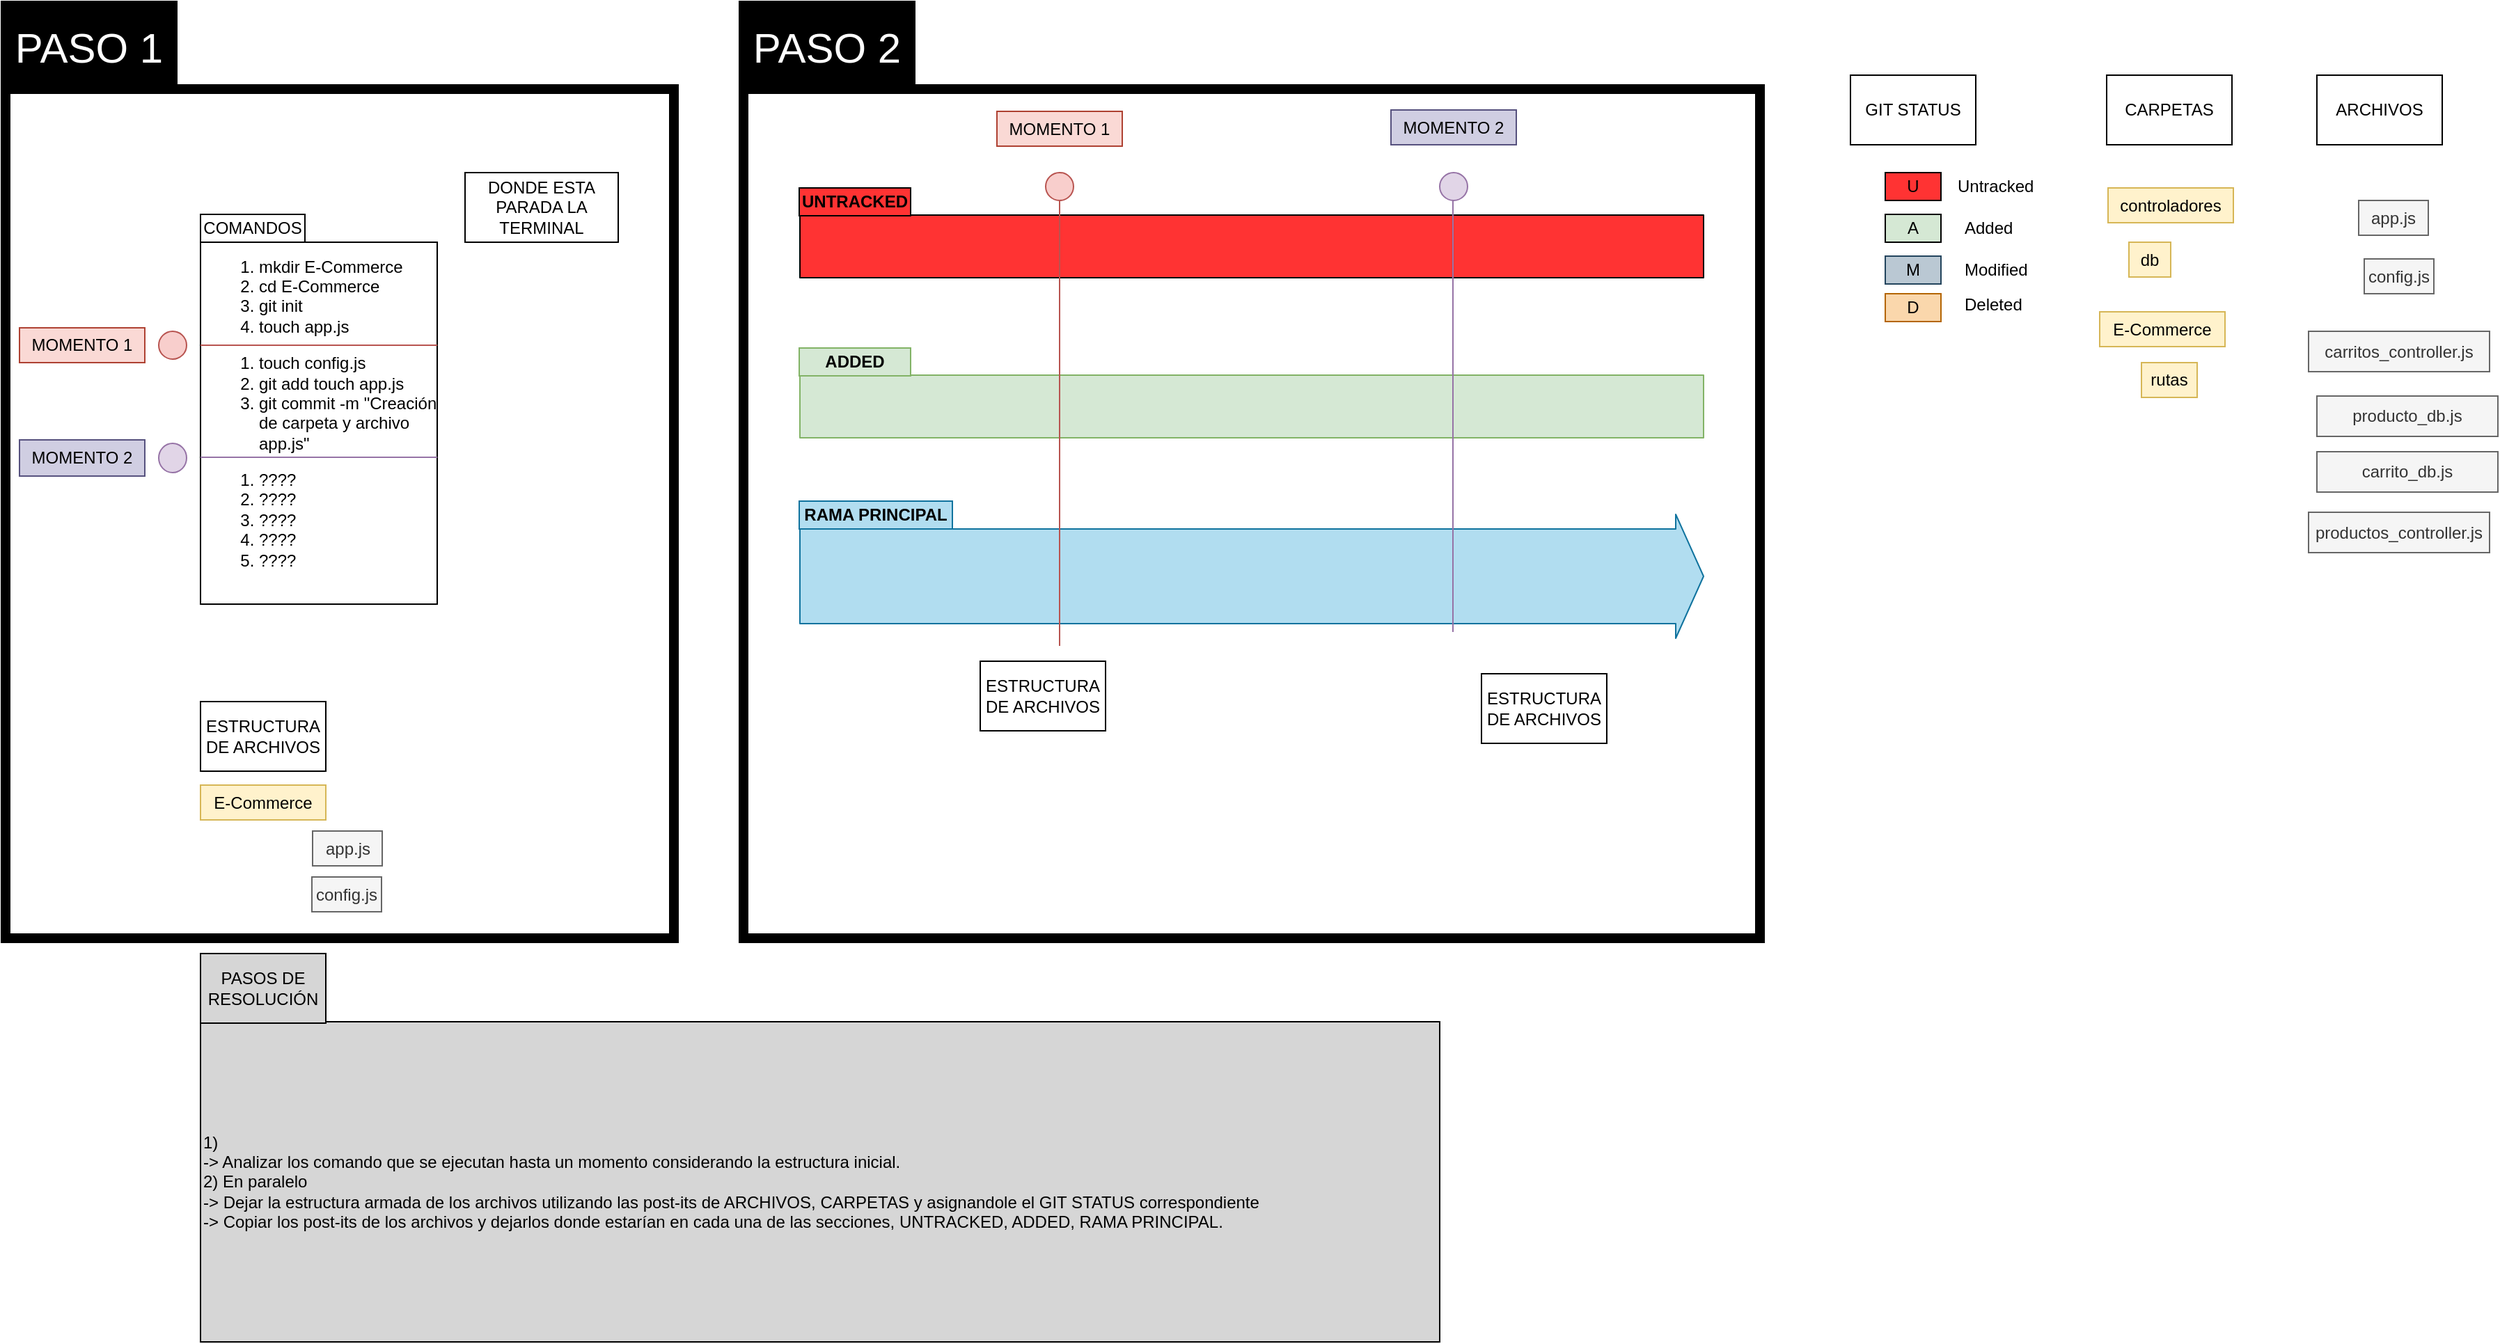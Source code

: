 <mxfile version="14.9.7" type="google"><diagram id="Q1jgo-IBdpxEwX5f6DpW" name="Page-1"><mxGraphModel dx="2249" dy="3132" grid="1" gridSize="6" guides="1" tooltips="1" connect="1" arrows="1" fold="1" page="1" pageScale="1" pageWidth="827" pageHeight="1169" math="0" shadow="0"><root><mxCell id="0"/><mxCell id="1" parent="0"/><mxCell id="vh-Ll1Hj9v5p91iWlul9-12" value="" style="shape=flexArrow;endArrow=none;html=1;width=45;endSize=6.33;fillColor=#FF3333;endFill=0;" parent="1" edge="1"><mxGeometry width="50" height="50" relative="1" as="geometry"><mxPoint x="350" y="-1757" as="sourcePoint"/><mxPoint x="1000" y="-1757" as="targetPoint"/></mxGeometry></mxCell><mxCell id="vh-Ll1Hj9v5p91iWlul9-13" value="" style="shape=flexArrow;endArrow=none;html=1;width=45;endSize=6.33;fillColor=#d5e8d4;strokeColor=#82b366;endFill=0;" parent="1" edge="1"><mxGeometry width="50" height="50" relative="1" as="geometry"><mxPoint x="350" y="-1642" as="sourcePoint"/><mxPoint x="1000" y="-1642" as="targetPoint"/></mxGeometry></mxCell><mxCell id="vh-Ll1Hj9v5p91iWlul9-14" value="UNTRACKED" style="rounded=0;whiteSpace=wrap;html=1;fillColor=#FF3333;fontStyle=1" parent="1" vertex="1"><mxGeometry x="350" y="-1799" width="80" height="20" as="geometry"/></mxCell><mxCell id="vh-Ll1Hj9v5p91iWlul9-15" value="ADDED" style="rounded=0;whiteSpace=wrap;html=1;fillColor=#d5e8d4;strokeColor=#82b366;fontStyle=1" parent="1" vertex="1"><mxGeometry x="350" y="-1684" width="80" height="20" as="geometry"/></mxCell><mxCell id="nZQGEebqtkos3sUcWNV2-211" value="" style="rounded=0;whiteSpace=wrap;html=1;fontColor=#FFFFFF;align=left;fillColor=none;strokeWidth=7;" parent="1" vertex="1"><mxGeometry x="310" y="-1870" width="730" height="610" as="geometry"/></mxCell><mxCell id="nZQGEebqtkos3sUcWNV2-149" value="&lt;ol&gt;&lt;li&gt;mkdir E-Commerce&lt;/li&gt;&lt;li&gt;cd E-Commerce&lt;/li&gt;&lt;li&gt;git init&lt;/li&gt;&lt;li&gt;touch app.js&lt;/li&gt;&lt;/ol&gt;&lt;ol&gt;&lt;li&gt;touch config.js&lt;/li&gt;&lt;li&gt;git add touch app.js&lt;/li&gt;&lt;li&gt;git commit -m &quot;Creación de carpeta y archivo app.js&quot;&lt;/li&gt;&lt;/ol&gt;&lt;ol&gt;&lt;li&gt;????&lt;/li&gt;&lt;li&gt;????&lt;/li&gt;&lt;li&gt;????&lt;/li&gt;&lt;li&gt;????&lt;/li&gt;&lt;li&gt;????&lt;br&gt;&lt;br&gt;&lt;/li&gt;&lt;/ol&gt;" style="rounded=0;whiteSpace=wrap;html=1;align=left;" parent="1" vertex="1"><mxGeometry x="-80" y="-1760" width="170" height="260" as="geometry"/></mxCell><mxCell id="nZQGEebqtkos3sUcWNV2-150" value="COMANDOS" style="rounded=0;whiteSpace=wrap;html=1;" parent="1" vertex="1"><mxGeometry x="-80" y="-1780" width="75" height="20" as="geometry"/></mxCell><mxCell id="nZQGEebqtkos3sUcWNV2-151" value="&lt;span&gt;ESTRUCTURA&lt;/span&gt;&lt;br&gt;&lt;span&gt;DE ARCHIVOS&lt;/span&gt;" style="rounded=0;whiteSpace=wrap;html=1;" parent="1" vertex="1"><mxGeometry x="-80" y="-1430" width="90" height="50" as="geometry"/></mxCell><mxCell id="nZQGEebqtkos3sUcWNV2-152" value="" style="ellipse;whiteSpace=wrap;html=1;fillColor=#f8cecc;strokeColor=#b85450;" parent="1" vertex="1"><mxGeometry x="-110" y="-1696" width="20" height="20" as="geometry"/></mxCell><mxCell id="nZQGEebqtkos3sUcWNV2-153" value="" style="endArrow=none;html=1;entryX=1;entryY=0.25;entryDx=0;entryDy=0;exitX=0;exitY=0.25;exitDx=0;exitDy=0;fillColor=#f8cecc;strokeColor=#b85450;" parent="1" edge="1"><mxGeometry width="50" height="50" relative="1" as="geometry"><mxPoint x="-80" y="-1686" as="sourcePoint"/><mxPoint x="90" y="-1686" as="targetPoint"/></mxGeometry></mxCell><mxCell id="nZQGEebqtkos3sUcWNV2-154" value="" style="ellipse;whiteSpace=wrap;html=1;fillColor=#e1d5e7;strokeColor=#9673a6;" parent="1" vertex="1"><mxGeometry x="-110" y="-1615.5" width="20" height="21" as="geometry"/></mxCell><mxCell id="nZQGEebqtkos3sUcWNV2-155" value="" style="endArrow=none;html=1;entryX=1;entryY=0.25;entryDx=0;entryDy=0;exitX=0;exitY=0.25;exitDx=0;exitDy=0;fillColor=#e1d5e7;strokeColor=#9673a6;" parent="1" edge="1"><mxGeometry width="50" height="50" relative="1" as="geometry"><mxPoint x="-80" y="-1605.5" as="sourcePoint"/><mxPoint x="90" y="-1605.5" as="targetPoint"/></mxGeometry></mxCell><mxCell id="nZQGEebqtkos3sUcWNV2-158" value="" style="shape=flexArrow;endArrow=classic;html=1;width=68;endSize=6.33;fillColor=#b1ddf0;strokeColor=#10739e;" parent="1" edge="1"><mxGeometry width="50" height="50" relative="1" as="geometry"><mxPoint x="350" y="-1520" as="sourcePoint"/><mxPoint x="1000" y="-1520" as="targetPoint"/></mxGeometry></mxCell><mxCell id="nZQGEebqtkos3sUcWNV2-161" value="RAMA PRINCIPAL" style="rounded=0;whiteSpace=wrap;html=1;fillColor=#b1ddf0;strokeColor=#10739e;fontStyle=1" parent="1" vertex="1"><mxGeometry x="350" y="-1574" width="110" height="20" as="geometry"/></mxCell><mxCell id="nZQGEebqtkos3sUcWNV2-162" value="" style="ellipse;whiteSpace=wrap;html=1;fillColor=#f8cecc;strokeColor=#b85450;" parent="1" vertex="1"><mxGeometry x="527" y="-1810" width="20" height="20" as="geometry"/></mxCell><mxCell id="nZQGEebqtkos3sUcWNV2-163" value="" style="endArrow=none;html=1;exitX=0.5;exitY=1;exitDx=0;exitDy=0;fillColor=#f8cecc;strokeColor=#b85450;" parent="1" source="nZQGEebqtkos3sUcWNV2-162" edge="1"><mxGeometry width="50" height="50" relative="1" as="geometry"><mxPoint x="430" y="-1770.5" as="sourcePoint"/><mxPoint x="537" y="-1470" as="targetPoint"/></mxGeometry></mxCell><mxCell id="nZQGEebqtkos3sUcWNV2-164" value="&lt;span&gt;ESTRUCTURA&lt;/span&gt;&lt;br&gt;&lt;span&gt;DE ARCHIVOS&lt;/span&gt;" style="rounded=0;whiteSpace=wrap;html=1;" parent="1" vertex="1"><mxGeometry x="480" y="-1459" width="90" height="50" as="geometry"/></mxCell><mxCell id="nZQGEebqtkos3sUcWNV2-165" value="U" style="rounded=0;whiteSpace=wrap;html=1;fillColor=#FF3333;" parent="1" vertex="1"><mxGeometry x="1130" y="-1810" width="40" height="20" as="geometry"/></mxCell><mxCell id="nZQGEebqtkos3sUcWNV2-166" value="A" style="rounded=0;whiteSpace=wrap;html=1;fillColor=#D5E8D4;" parent="1" vertex="1"><mxGeometry x="1130" y="-1780" width="40" height="20" as="geometry"/></mxCell><mxCell id="nZQGEebqtkos3sUcWNV2-167" value="M" style="rounded=0;whiteSpace=wrap;html=1;fillColor=#bac8d3;strokeColor=#23445d;" parent="1" vertex="1"><mxGeometry x="1130" y="-1750" width="40" height="20" as="geometry"/></mxCell><mxCell id="nZQGEebqtkos3sUcWNV2-168" value="" style="ellipse;whiteSpace=wrap;html=1;fillColor=#e1d5e7;strokeColor=#9673a6;" parent="1" vertex="1"><mxGeometry x="810" y="-1810" width="20" height="20" as="geometry"/></mxCell><mxCell id="nZQGEebqtkos3sUcWNV2-169" value="" style="endArrow=none;html=1;exitX=0.5;exitY=1;exitDx=0;exitDy=0;fillColor=#e1d5e7;strokeColor=#9673a6;" parent="1" edge="1"><mxGeometry width="50" height="50" relative="1" as="geometry"><mxPoint x="819.5" y="-1790" as="sourcePoint"/><mxPoint x="819.5" y="-1480" as="targetPoint"/></mxGeometry></mxCell><mxCell id="nZQGEebqtkos3sUcWNV2-170" value="GIT STATUS" style="rounded=0;whiteSpace=wrap;html=1;" parent="1" vertex="1"><mxGeometry x="1105" y="-1880" width="90" height="50" as="geometry"/></mxCell><mxCell id="nZQGEebqtkos3sUcWNV2-171" value="ARCHIVOS" style="rounded=0;whiteSpace=wrap;html=1;" parent="1" vertex="1"><mxGeometry x="1440" y="-1880" width="90" height="50" as="geometry"/></mxCell><mxCell id="nZQGEebqtkos3sUcWNV2-173" value="controladores" style="rounded=0;whiteSpace=wrap;html=1;fillColor=#fff2cc;strokeColor=#d6b656;" parent="1" vertex="1"><mxGeometry x="1290" y="-1799" width="90" height="25" as="geometry"/></mxCell><mxCell id="nZQGEebqtkos3sUcWNV2-174" value="rutas" style="rounded=0;whiteSpace=wrap;html=1;fillColor=#fff2cc;strokeColor=#d6b656;" parent="1" vertex="1"><mxGeometry x="1314" y="-1673.5" width="40" height="25" as="geometry"/></mxCell><mxCell id="nZQGEebqtkos3sUcWNV2-175" value="E-Commerce" style="rounded=0;whiteSpace=wrap;html=1;fillColor=#fff2cc;strokeColor=#d6b656;" parent="1" vertex="1"><mxGeometry x="1284" y="-1710" width="90" height="25" as="geometry"/></mxCell><mxCell id="nZQGEebqtkos3sUcWNV2-177" value="db" style="rounded=0;whiteSpace=wrap;html=1;fillColor=#fff2cc;strokeColor=#d6b656;" parent="1" vertex="1"><mxGeometry x="1305" y="-1760" width="30" height="25" as="geometry"/></mxCell><mxCell id="nZQGEebqtkos3sUcWNV2-178" value="productos_controller.js" style="rounded=0;whiteSpace=wrap;html=1;fillColor=#f5f5f5;strokeColor=#666666;fontColor=#333333;" parent="1" vertex="1"><mxGeometry x="1434" y="-1566" width="130" height="29" as="geometry"/></mxCell><mxCell id="nZQGEebqtkos3sUcWNV2-179" value="carritos_controller.js" style="rounded=0;whiteSpace=wrap;html=1;fillColor=#f5f5f5;strokeColor=#666666;fontColor=#333333;" parent="1" vertex="1"><mxGeometry x="1434" y="-1696" width="130" height="29" as="geometry"/></mxCell><mxCell id="nZQGEebqtkos3sUcWNV2-180" value="producto_db.js" style="rounded=0;whiteSpace=wrap;html=1;fillColor=#f5f5f5;strokeColor=#666666;fontColor=#333333;" parent="1" vertex="1"><mxGeometry x="1440" y="-1649.5" width="130" height="29" as="geometry"/></mxCell><mxCell id="nZQGEebqtkos3sUcWNV2-181" value="carrito_db.js" style="rounded=0;whiteSpace=wrap;html=1;fillColor=#f5f5f5;strokeColor=#666666;fontColor=#333333;" parent="1" vertex="1"><mxGeometry x="1440" y="-1609.5" width="130" height="29" as="geometry"/></mxCell><mxCell id="nZQGEebqtkos3sUcWNV2-182" value="config.js" style="rounded=0;whiteSpace=wrap;html=1;fillColor=#f5f5f5;strokeColor=#666666;fontColor=#333333;" parent="1" vertex="1"><mxGeometry x="1474" y="-1748" width="50" height="25" as="geometry"/></mxCell><mxCell id="nZQGEebqtkos3sUcWNV2-183" value="CARPETAS" style="rounded=0;whiteSpace=wrap;html=1;" parent="1" vertex="1"><mxGeometry x="1289" y="-1880" width="90" height="50" as="geometry"/></mxCell><mxCell id="nZQGEebqtkos3sUcWNV2-185" value="DONDE ESTA PARADA LA TERMINAL" style="rounded=0;whiteSpace=wrap;html=1;" parent="1" vertex="1"><mxGeometry x="110" y="-1810" width="110" height="50" as="geometry"/></mxCell><mxCell id="nZQGEebqtkos3sUcWNV2-186" style="edgeStyle=none;rounded=0;orthogonalLoop=1;jettySize=auto;html=1;exitX=1;exitY=0.5;exitDx=0;exitDy=0;fillColor=#FF3333;" parent="1" source="nZQGEebqtkos3sUcWNV2-185" target="nZQGEebqtkos3sUcWNV2-185" edge="1"><mxGeometry relative="1" as="geometry"/></mxCell><mxCell id="nZQGEebqtkos3sUcWNV2-187" value="MOMENTO 1" style="rounded=0;whiteSpace=wrap;html=1;fillColor=#fad9d5;strokeColor=#ae4132;" parent="1" vertex="1"><mxGeometry x="-210" y="-1698.5" width="90" height="25" as="geometry"/></mxCell><mxCell id="nZQGEebqtkos3sUcWNV2-188" value="MOMENTO 2" style="rounded=0;whiteSpace=wrap;html=1;fillColor=#d0cee2;strokeColor=#56517e;" parent="1" vertex="1"><mxGeometry x="-210" y="-1618" width="90" height="26" as="geometry"/></mxCell><mxCell id="nZQGEebqtkos3sUcWNV2-189" value="MOMENTO 1" style="rounded=0;whiteSpace=wrap;html=1;fillColor=#fad9d5;strokeColor=#ae4132;" parent="1" vertex="1"><mxGeometry x="492" y="-1854" width="90" height="25" as="geometry"/></mxCell><mxCell id="nZQGEebqtkos3sUcWNV2-190" value="MOMENTO 2" style="rounded=0;whiteSpace=wrap;html=1;fillColor=#d0cee2;strokeColor=#56517e;" parent="1" vertex="1"><mxGeometry x="775" y="-1855" width="90" height="25" as="geometry"/></mxCell><mxCell id="nZQGEebqtkos3sUcWNV2-191" value="&lt;span&gt;ESTRUCTURA&lt;/span&gt;&lt;br&gt;&lt;span&gt;DE ARCHIVOS&lt;/span&gt;" style="rounded=0;whiteSpace=wrap;html=1;" parent="1" vertex="1"><mxGeometry x="840" y="-1450" width="90" height="50" as="geometry"/></mxCell><mxCell id="nZQGEebqtkos3sUcWNV2-193" value="D" style="rounded=0;whiteSpace=wrap;html=1;fillColor=#fad7ac;strokeColor=#b46504;" parent="1" vertex="1"><mxGeometry x="1130" y="-1723" width="40" height="20" as="geometry"/></mxCell><mxCell id="nZQGEebqtkos3sUcWNV2-194" value="Untracked" style="text;html=1;align=left;verticalAlign=middle;resizable=0;points=[];autosize=1;" parent="1" vertex="1"><mxGeometry x="1180" y="-1810" width="70" height="20" as="geometry"/></mxCell><mxCell id="nZQGEebqtkos3sUcWNV2-195" value="Added" style="text;html=1;align=left;verticalAlign=middle;resizable=0;points=[];autosize=1;" parent="1" vertex="1"><mxGeometry x="1185" y="-1780" width="50" height="20" as="geometry"/></mxCell><mxCell id="nZQGEebqtkos3sUcWNV2-196" value="Modified" style="text;html=1;align=left;verticalAlign=middle;resizable=0;points=[];autosize=1;" parent="1" vertex="1"><mxGeometry x="1185" y="-1750" width="60" height="20" as="geometry"/></mxCell><mxCell id="nZQGEebqtkos3sUcWNV2-197" value="Deleted" style="text;html=1;align=left;verticalAlign=middle;resizable=0;points=[];autosize=1;" parent="1" vertex="1"><mxGeometry x="1185" y="-1725" width="60" height="20" as="geometry"/></mxCell><mxCell id="nZQGEebqtkos3sUcWNV2-205" value="1)&lt;br&gt;-&amp;gt; Analizar los comando que se ejecutan hasta un momento considerando la estructura inicial.&lt;br&gt;2) En paralelo&lt;br&gt;-&amp;gt; Dejar la estructura armada de los archivos utilizando las post-its de ARCHIVOS, CARPETAS y asignandole el GIT STATUS correspondiente&lt;br&gt;-&amp;gt; Copiar los post-its de los archivos y dejarlos donde estarían en cada una de las secciones, UNTRACKED, ADDED, RAMA PRINCIPAL." style="rounded=0;whiteSpace=wrap;html=1;align=left;fillColor=#D6D6D6;" parent="1" vertex="1"><mxGeometry x="-80" y="-1200" width="890" height="230" as="geometry"/></mxCell><mxCell id="nZQGEebqtkos3sUcWNV2-206" value="PASOS DE RESOLUCIÓN" style="rounded=0;whiteSpace=wrap;html=1;fillColor=#D6D6D6;" parent="1" vertex="1"><mxGeometry x="-80" y="-1249" width="90" height="50" as="geometry"/></mxCell><mxCell id="nZQGEebqtkos3sUcWNV2-209" value="" style="rounded=0;whiteSpace=wrap;html=1;fontColor=#FFFFFF;align=left;fillColor=none;strokeWidth=7;" parent="1" vertex="1"><mxGeometry x="-220" y="-1870" width="480" height="610" as="geometry"/></mxCell><mxCell id="nZQGEebqtkos3sUcWNV2-210" value="&lt;span style=&quot;font-size: 30px&quot;&gt;PASO 1&lt;/span&gt;" style="rounded=0;whiteSpace=wrap;html=1;strokeWidth=7;fontColor=#FFFFFF;align=center;fillColor=#000000;" parent="1" vertex="1"><mxGeometry x="-220" y="-1930" width="120" height="60" as="geometry"/></mxCell><mxCell id="nZQGEebqtkos3sUcWNV2-214" value="" style="edgeStyle=none;rounded=0;orthogonalLoop=1;jettySize=auto;html=1;fillColor=#FF3333;fontColor=#FFFFFF;" parent="1" source="nZQGEebqtkos3sUcWNV2-212" target="nZQGEebqtkos3sUcWNV2-211" edge="1"><mxGeometry relative="1" as="geometry"/></mxCell><mxCell id="nZQGEebqtkos3sUcWNV2-212" value="&lt;span style=&quot;font-size: 30px&quot;&gt;PASO 2&lt;/span&gt;" style="rounded=0;whiteSpace=wrap;html=1;strokeWidth=7;fontColor=#FFFFFF;align=center;fillColor=#000000;" parent="1" vertex="1"><mxGeometry x="310" y="-1930" width="120" height="60" as="geometry"/></mxCell><mxCell id="nZQGEebqtkos3sUcWNV2-213" style="edgeStyle=none;rounded=0;orthogonalLoop=1;jettySize=auto;html=1;exitX=1;exitY=1;exitDx=0;exitDy=0;fillColor=#FF3333;fontColor=#FFFFFF;" parent="1" source="nZQGEebqtkos3sUcWNV2-211" target="nZQGEebqtkos3sUcWNV2-211" edge="1"><mxGeometry relative="1" as="geometry"/></mxCell><mxCell id="vh-Ll1Hj9v5p91iWlul9-7" value="E-Commerce" style="rounded=0;whiteSpace=wrap;html=1;fillColor=#fff2cc;strokeColor=#d6b656;" parent="1" vertex="1"><mxGeometry x="-80" y="-1370" width="90" height="25" as="geometry"/></mxCell><mxCell id="vh-Ll1Hj9v5p91iWlul9-8" value="app.js" style="rounded=0;whiteSpace=wrap;html=1;fillColor=#f5f5f5;strokeColor=#666666;fontColor=#333333;" parent="1" vertex="1"><mxGeometry x="0.5" y="-1337" width="50" height="25" as="geometry"/></mxCell><mxCell id="vh-Ll1Hj9v5p91iWlul9-9" value="config.js" style="rounded=0;whiteSpace=wrap;html=1;fillColor=#f5f5f5;strokeColor=#666666;fontColor=#333333;" parent="1" vertex="1"><mxGeometry y="-1304" width="50" height="25" as="geometry"/></mxCell><mxCell id="KuF74AwFCnWMpnBK6NrM-2" value="app.js" style="rounded=0;whiteSpace=wrap;html=1;fillColor=#f5f5f5;strokeColor=#666666;fontColor=#333333;" parent="1" vertex="1"><mxGeometry x="1470" y="-1790" width="50" height="25" as="geometry"/></mxCell></root></mxGraphModel></diagram></mxfile>